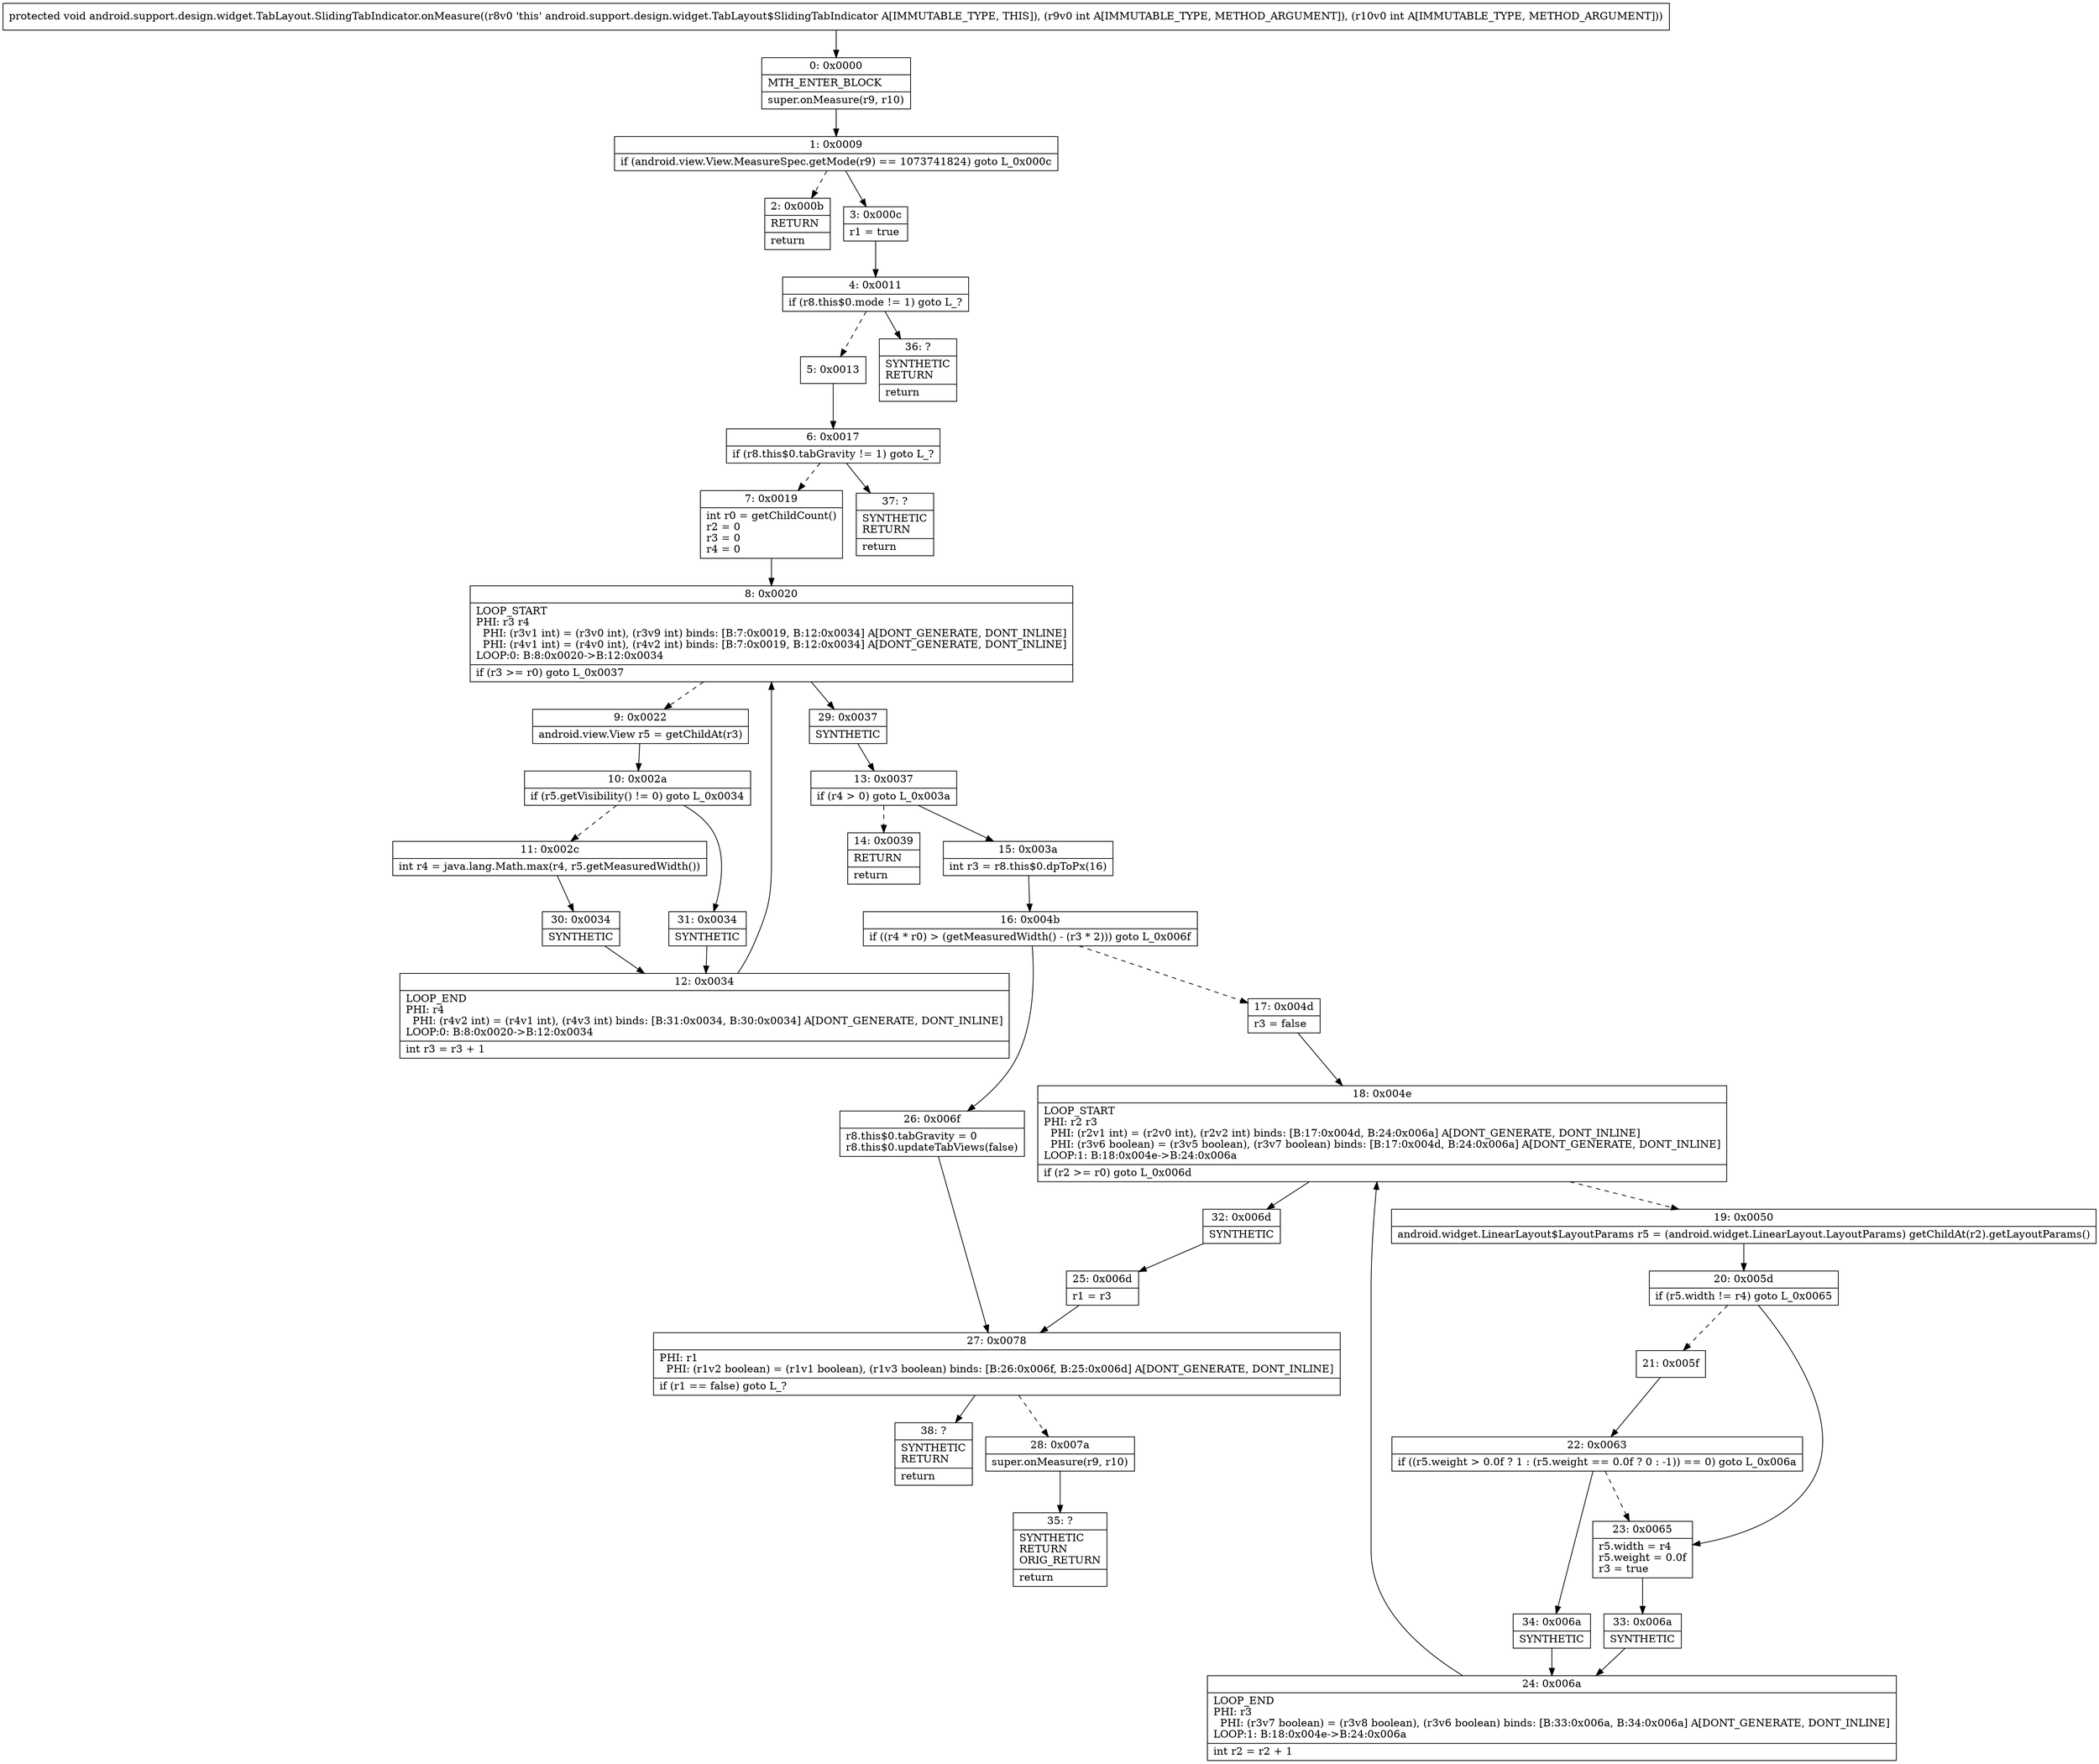 digraph "CFG forandroid.support.design.widget.TabLayout.SlidingTabIndicator.onMeasure(II)V" {
Node_0 [shape=record,label="{0\:\ 0x0000|MTH_ENTER_BLOCK\l|super.onMeasure(r9, r10)\l}"];
Node_1 [shape=record,label="{1\:\ 0x0009|if (android.view.View.MeasureSpec.getMode(r9) == 1073741824) goto L_0x000c\l}"];
Node_2 [shape=record,label="{2\:\ 0x000b|RETURN\l|return\l}"];
Node_3 [shape=record,label="{3\:\ 0x000c|r1 = true\l}"];
Node_4 [shape=record,label="{4\:\ 0x0011|if (r8.this$0.mode != 1) goto L_?\l}"];
Node_5 [shape=record,label="{5\:\ 0x0013}"];
Node_6 [shape=record,label="{6\:\ 0x0017|if (r8.this$0.tabGravity != 1) goto L_?\l}"];
Node_7 [shape=record,label="{7\:\ 0x0019|int r0 = getChildCount()\lr2 = 0\lr3 = 0\lr4 = 0\l}"];
Node_8 [shape=record,label="{8\:\ 0x0020|LOOP_START\lPHI: r3 r4 \l  PHI: (r3v1 int) = (r3v0 int), (r3v9 int) binds: [B:7:0x0019, B:12:0x0034] A[DONT_GENERATE, DONT_INLINE]\l  PHI: (r4v1 int) = (r4v0 int), (r4v2 int) binds: [B:7:0x0019, B:12:0x0034] A[DONT_GENERATE, DONT_INLINE]\lLOOP:0: B:8:0x0020\-\>B:12:0x0034\l|if (r3 \>= r0) goto L_0x0037\l}"];
Node_9 [shape=record,label="{9\:\ 0x0022|android.view.View r5 = getChildAt(r3)\l}"];
Node_10 [shape=record,label="{10\:\ 0x002a|if (r5.getVisibility() != 0) goto L_0x0034\l}"];
Node_11 [shape=record,label="{11\:\ 0x002c|int r4 = java.lang.Math.max(r4, r5.getMeasuredWidth())\l}"];
Node_12 [shape=record,label="{12\:\ 0x0034|LOOP_END\lPHI: r4 \l  PHI: (r4v2 int) = (r4v1 int), (r4v3 int) binds: [B:31:0x0034, B:30:0x0034] A[DONT_GENERATE, DONT_INLINE]\lLOOP:0: B:8:0x0020\-\>B:12:0x0034\l|int r3 = r3 + 1\l}"];
Node_13 [shape=record,label="{13\:\ 0x0037|if (r4 \> 0) goto L_0x003a\l}"];
Node_14 [shape=record,label="{14\:\ 0x0039|RETURN\l|return\l}"];
Node_15 [shape=record,label="{15\:\ 0x003a|int r3 = r8.this$0.dpToPx(16)\l}"];
Node_16 [shape=record,label="{16\:\ 0x004b|if ((r4 * r0) \> (getMeasuredWidth() \- (r3 * 2))) goto L_0x006f\l}"];
Node_17 [shape=record,label="{17\:\ 0x004d|r3 = false\l}"];
Node_18 [shape=record,label="{18\:\ 0x004e|LOOP_START\lPHI: r2 r3 \l  PHI: (r2v1 int) = (r2v0 int), (r2v2 int) binds: [B:17:0x004d, B:24:0x006a] A[DONT_GENERATE, DONT_INLINE]\l  PHI: (r3v6 boolean) = (r3v5 boolean), (r3v7 boolean) binds: [B:17:0x004d, B:24:0x006a] A[DONT_GENERATE, DONT_INLINE]\lLOOP:1: B:18:0x004e\-\>B:24:0x006a\l|if (r2 \>= r0) goto L_0x006d\l}"];
Node_19 [shape=record,label="{19\:\ 0x0050|android.widget.LinearLayout$LayoutParams r5 = (android.widget.LinearLayout.LayoutParams) getChildAt(r2).getLayoutParams()\l}"];
Node_20 [shape=record,label="{20\:\ 0x005d|if (r5.width != r4) goto L_0x0065\l}"];
Node_21 [shape=record,label="{21\:\ 0x005f}"];
Node_22 [shape=record,label="{22\:\ 0x0063|if ((r5.weight \> 0.0f ? 1 : (r5.weight == 0.0f ? 0 : \-1)) == 0) goto L_0x006a\l}"];
Node_23 [shape=record,label="{23\:\ 0x0065|r5.width = r4\lr5.weight = 0.0f\lr3 = true\l}"];
Node_24 [shape=record,label="{24\:\ 0x006a|LOOP_END\lPHI: r3 \l  PHI: (r3v7 boolean) = (r3v8 boolean), (r3v6 boolean) binds: [B:33:0x006a, B:34:0x006a] A[DONT_GENERATE, DONT_INLINE]\lLOOP:1: B:18:0x004e\-\>B:24:0x006a\l|int r2 = r2 + 1\l}"];
Node_25 [shape=record,label="{25\:\ 0x006d|r1 = r3\l}"];
Node_26 [shape=record,label="{26\:\ 0x006f|r8.this$0.tabGravity = 0\lr8.this$0.updateTabViews(false)\l}"];
Node_27 [shape=record,label="{27\:\ 0x0078|PHI: r1 \l  PHI: (r1v2 boolean) = (r1v1 boolean), (r1v3 boolean) binds: [B:26:0x006f, B:25:0x006d] A[DONT_GENERATE, DONT_INLINE]\l|if (r1 == false) goto L_?\l}"];
Node_28 [shape=record,label="{28\:\ 0x007a|super.onMeasure(r9, r10)\l}"];
Node_29 [shape=record,label="{29\:\ 0x0037|SYNTHETIC\l}"];
Node_30 [shape=record,label="{30\:\ 0x0034|SYNTHETIC\l}"];
Node_31 [shape=record,label="{31\:\ 0x0034|SYNTHETIC\l}"];
Node_32 [shape=record,label="{32\:\ 0x006d|SYNTHETIC\l}"];
Node_33 [shape=record,label="{33\:\ 0x006a|SYNTHETIC\l}"];
Node_34 [shape=record,label="{34\:\ 0x006a|SYNTHETIC\l}"];
Node_35 [shape=record,label="{35\:\ ?|SYNTHETIC\lRETURN\lORIG_RETURN\l|return\l}"];
Node_36 [shape=record,label="{36\:\ ?|SYNTHETIC\lRETURN\l|return\l}"];
Node_37 [shape=record,label="{37\:\ ?|SYNTHETIC\lRETURN\l|return\l}"];
Node_38 [shape=record,label="{38\:\ ?|SYNTHETIC\lRETURN\l|return\l}"];
MethodNode[shape=record,label="{protected void android.support.design.widget.TabLayout.SlidingTabIndicator.onMeasure((r8v0 'this' android.support.design.widget.TabLayout$SlidingTabIndicator A[IMMUTABLE_TYPE, THIS]), (r9v0 int A[IMMUTABLE_TYPE, METHOD_ARGUMENT]), (r10v0 int A[IMMUTABLE_TYPE, METHOD_ARGUMENT])) }"];
MethodNode -> Node_0;
Node_0 -> Node_1;
Node_1 -> Node_2[style=dashed];
Node_1 -> Node_3;
Node_3 -> Node_4;
Node_4 -> Node_5[style=dashed];
Node_4 -> Node_36;
Node_5 -> Node_6;
Node_6 -> Node_7[style=dashed];
Node_6 -> Node_37;
Node_7 -> Node_8;
Node_8 -> Node_9[style=dashed];
Node_8 -> Node_29;
Node_9 -> Node_10;
Node_10 -> Node_11[style=dashed];
Node_10 -> Node_31;
Node_11 -> Node_30;
Node_12 -> Node_8;
Node_13 -> Node_14[style=dashed];
Node_13 -> Node_15;
Node_15 -> Node_16;
Node_16 -> Node_17[style=dashed];
Node_16 -> Node_26;
Node_17 -> Node_18;
Node_18 -> Node_19[style=dashed];
Node_18 -> Node_32;
Node_19 -> Node_20;
Node_20 -> Node_21[style=dashed];
Node_20 -> Node_23;
Node_21 -> Node_22;
Node_22 -> Node_23[style=dashed];
Node_22 -> Node_34;
Node_23 -> Node_33;
Node_24 -> Node_18;
Node_25 -> Node_27;
Node_26 -> Node_27;
Node_27 -> Node_28[style=dashed];
Node_27 -> Node_38;
Node_28 -> Node_35;
Node_29 -> Node_13;
Node_30 -> Node_12;
Node_31 -> Node_12;
Node_32 -> Node_25;
Node_33 -> Node_24;
Node_34 -> Node_24;
}

